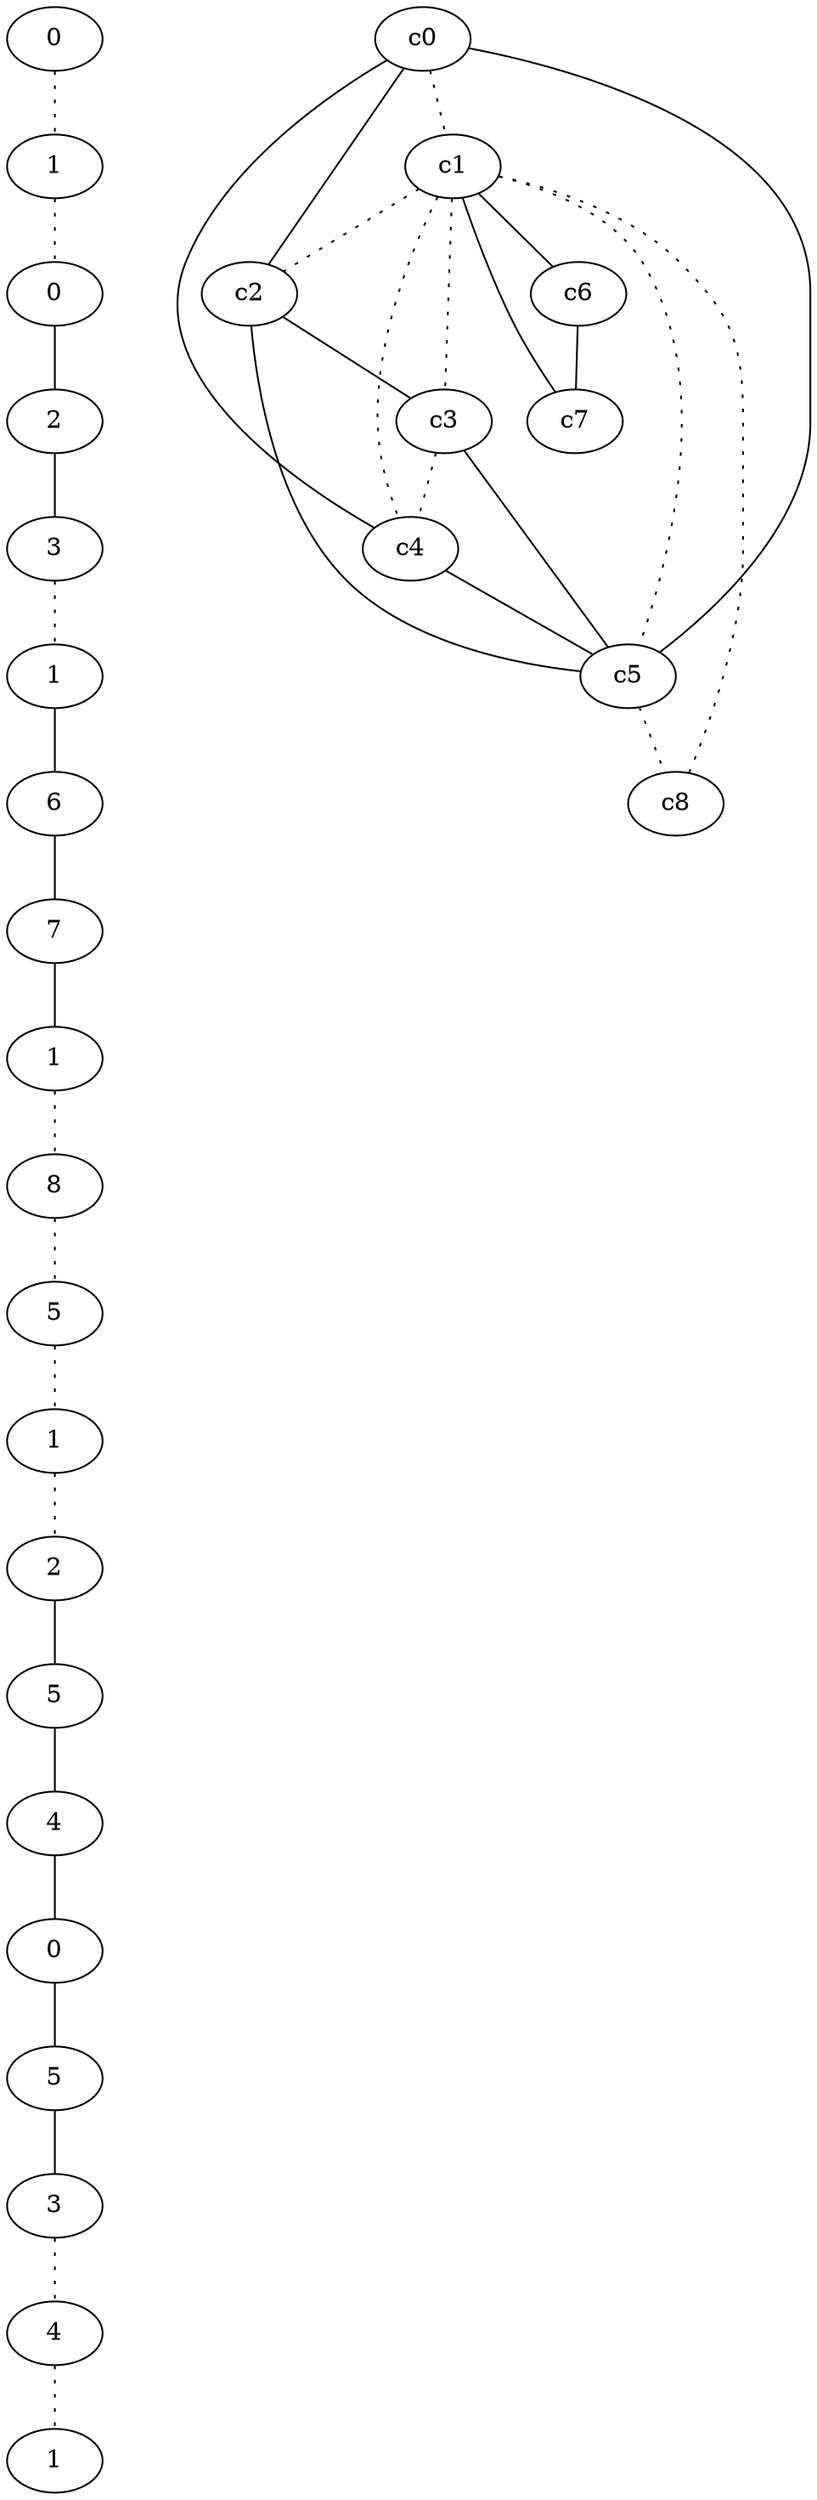 graph {
a0[label=0];
a1[label=1];
a2[label=0];
a3[label=2];
a4[label=3];
a5[label=1];
a6[label=6];
a7[label=7];
a8[label=1];
a9[label=8];
a10[label=5];
a11[label=1];
a12[label=2];
a13[label=5];
a14[label=4];
a15[label=0];
a16[label=5];
a17[label=3];
a18[label=4];
a19[label=1];
a0 -- a1 [style=dotted];
a1 -- a2 [style=dotted];
a2 -- a3;
a3 -- a4;
a4 -- a5 [style=dotted];
a5 -- a6;
a6 -- a7;
a7 -- a8;
a8 -- a9 [style=dotted];
a9 -- a10 [style=dotted];
a10 -- a11 [style=dotted];
a11 -- a12 [style=dotted];
a12 -- a13;
a13 -- a14;
a14 -- a15;
a15 -- a16;
a16 -- a17;
a17 -- a18 [style=dotted];
a18 -- a19 [style=dotted];
c0 -- c1 [style=dotted];
c0 -- c2;
c0 -- c4;
c0 -- c5;
c1 -- c2 [style=dotted];
c1 -- c3 [style=dotted];
c1 -- c4 [style=dotted];
c1 -- c5 [style=dotted];
c1 -- c6;
c1 -- c7;
c1 -- c8 [style=dotted];
c2 -- c3;
c2 -- c5;
c3 -- c4 [style=dotted];
c3 -- c5;
c4 -- c5;
c5 -- c8 [style=dotted];
c6 -- c7;
}
